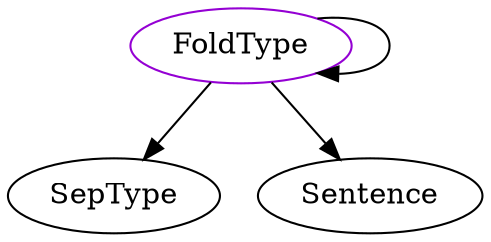 digraph foldtype{
FoldType -> SepType;
FoldType -> FoldType;
FoldType -> Sentence;
FoldType	[shape=oval, color=darkviolet, label="FoldType"];
}
